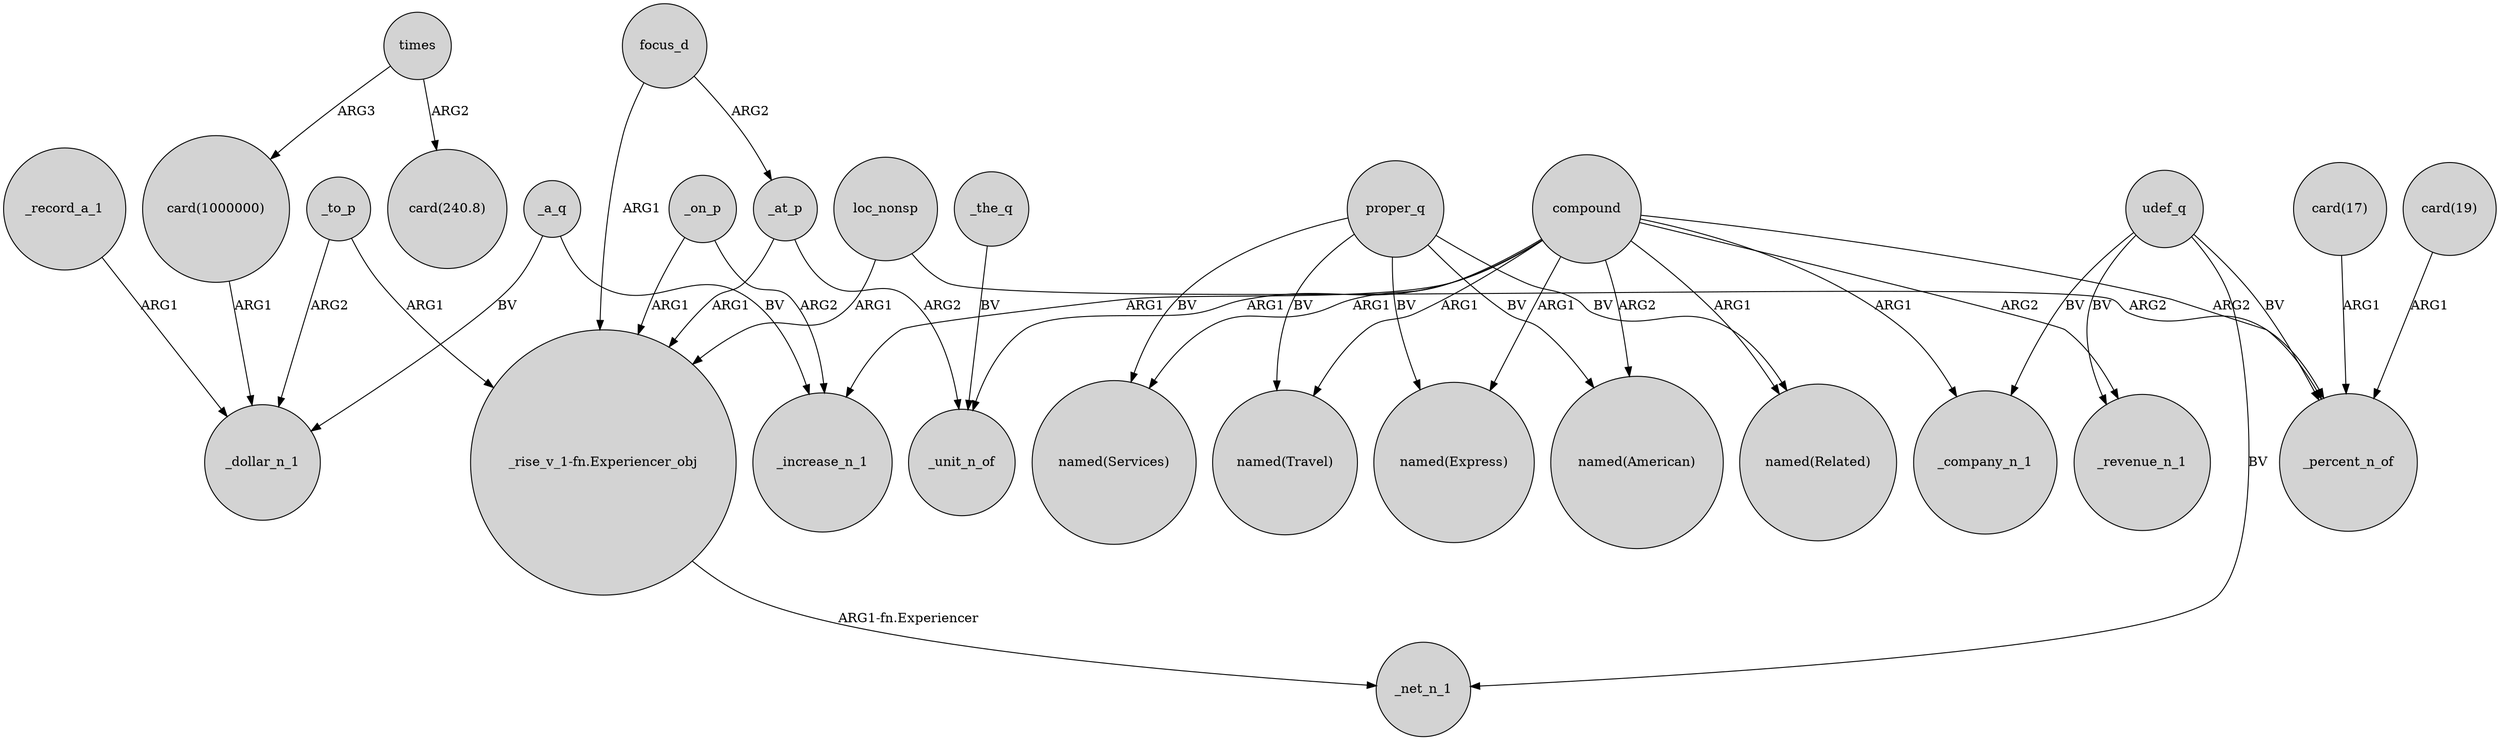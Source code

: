 digraph {
	node [shape=circle style=filled]
	compound -> _increase_n_1 [label=ARG1]
	_a_q -> _dollar_n_1 [label=BV]
	compound -> "named(Travel)" [label=ARG1]
	loc_nonsp -> "_rise_v_1-fn.Experiencer_obj" [label=ARG1]
	"card(19)" -> _percent_n_of [label=ARG1]
	proper_q -> "named(Travel)" [label=BV]
	_at_p -> _unit_n_of [label=ARG2]
	udef_q -> _company_n_1 [label=BV]
	"card(17)" -> _percent_n_of [label=ARG1]
	compound -> _revenue_n_1 [label=ARG2]
	times -> "card(1000000)" [label=ARG3]
	proper_q -> "named(Express)" [label=BV]
	"_rise_v_1-fn.Experiencer_obj" -> _net_n_1 [label="ARG1-fn.Experiencer"]
	compound -> _company_n_1 [label=ARG1]
	_to_p -> _dollar_n_1 [label=ARG2]
	focus_d -> _at_p [label=ARG2]
	udef_q -> _revenue_n_1 [label=BV]
	compound -> "named(Services)" [label=ARG1]
	_record_a_1 -> _dollar_n_1 [label=ARG1]
	_on_p -> _increase_n_1 [label=ARG2]
	udef_q -> _percent_n_of [label=BV]
	compound -> "named(Related)" [label=ARG1]
	udef_q -> _net_n_1 [label=BV]
	compound -> "named(Express)" [label=ARG1]
	compound -> _percent_n_of [label=ARG2]
	"card(1000000)" -> _dollar_n_1 [label=ARG1]
	_on_p -> "_rise_v_1-fn.Experiencer_obj" [label=ARG1]
	_at_p -> "_rise_v_1-fn.Experiencer_obj" [label=ARG1]
	focus_d -> "_rise_v_1-fn.Experiencer_obj" [label=ARG1]
	_a_q -> _increase_n_1 [label=BV]
	proper_q -> "named(Related)" [label=BV]
	times -> "card(240.8)" [label=ARG2]
	compound -> "named(American)" [label=ARG2]
	_to_p -> "_rise_v_1-fn.Experiencer_obj" [label=ARG1]
	proper_q -> "named(Services)" [label=BV]
	compound -> _unit_n_of [label=ARG1]
	_the_q -> _unit_n_of [label=BV]
	proper_q -> "named(American)" [label=BV]
	loc_nonsp -> _percent_n_of [label=ARG2]
}
